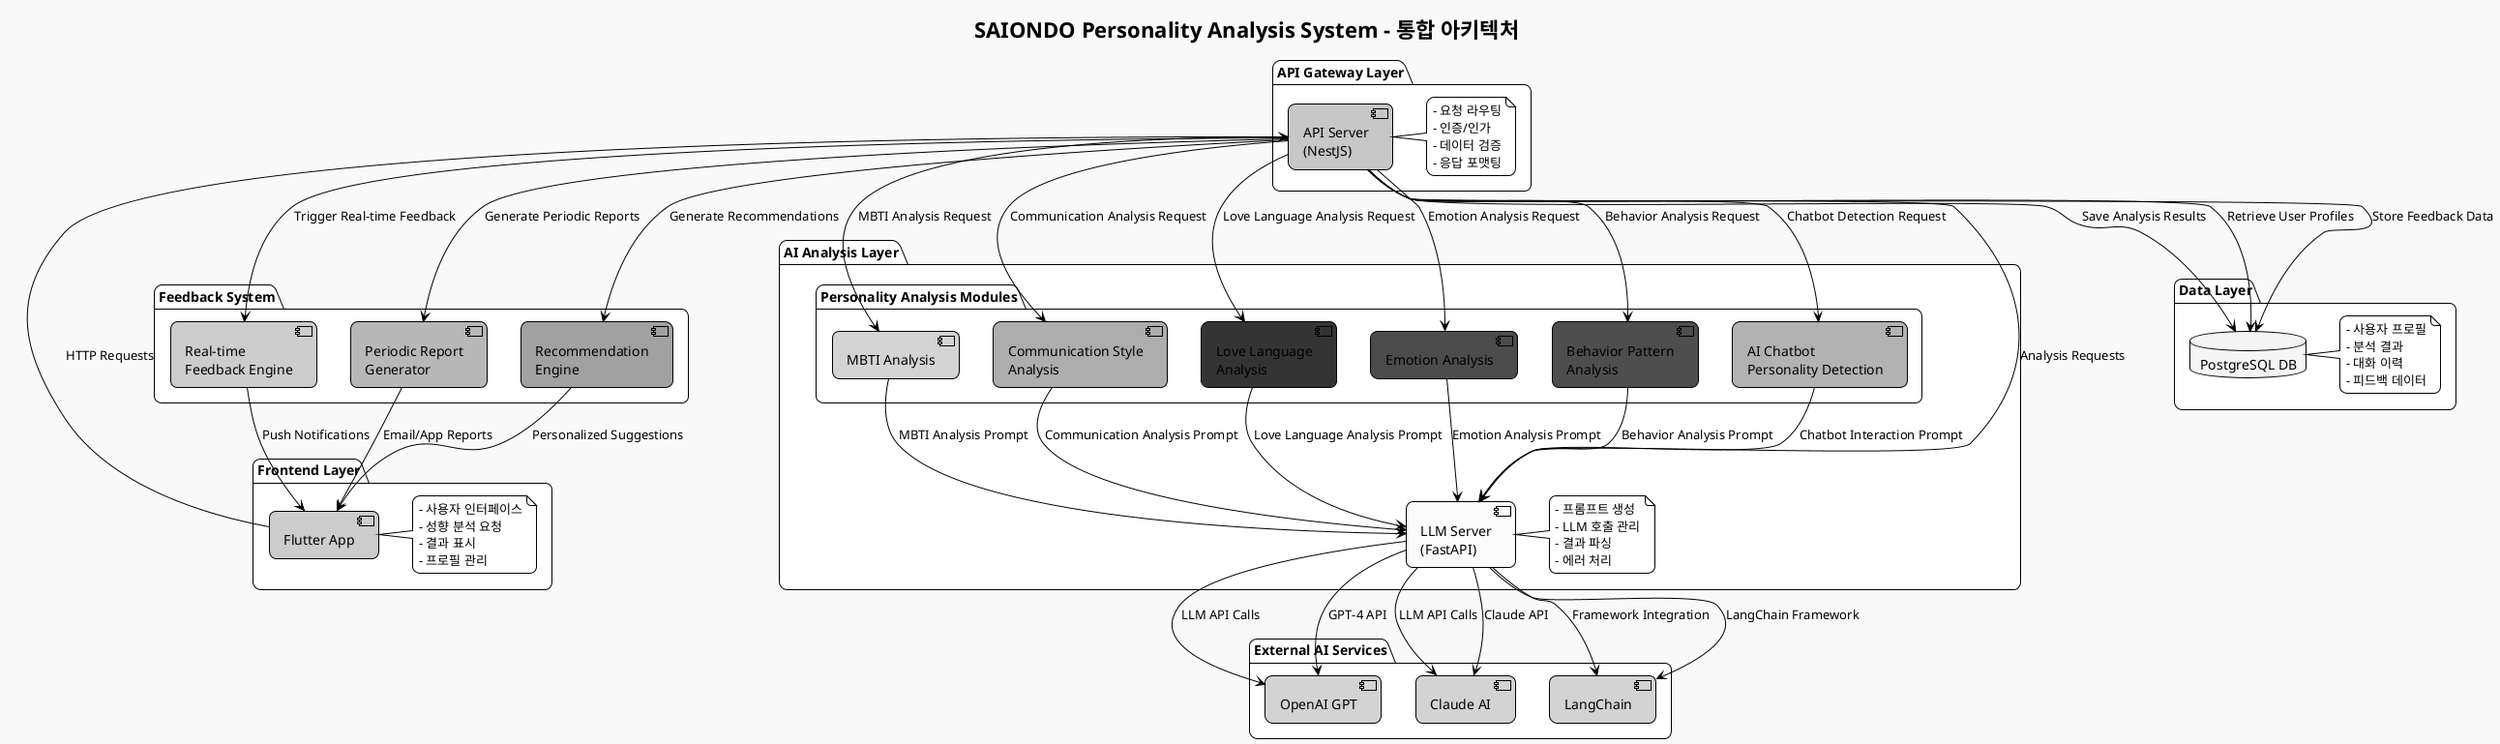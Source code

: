 @startuml SAIONDO Personality Analysis System Architecture
!theme plain
skinparam componentStyle uml2
skinparam shadowing false
skinparam roundcorner 15
skinparam monochrome true
skinparam backgroundColor #F9F9F9
skinparam ArrowColor Black
skinparam ArrowFontColor Black
skinparam defaultFontName "Nanum Gothic"

title SAIONDO Personality Analysis System - 통합 아키텍처

package "Frontend Layer" {
    [Flutter App] as Flutter #LightBlue
    note right of Flutter
        - 사용자 인터페이스
        - 성향 분석 요청
        - 결과 표시
        - 프로필 관리
    end note
}

package "API Gateway Layer" {
    [API Server\n(NestJS)] as API #LightGreen
    note right of API
        - 요청 라우팅
        - 인증/인가
        - 데이터 검증
        - 응답 포맷팅
    end note
}

package "AI Analysis Layer" {
    [LLM Server\n(FastAPI)] as LLM #LightYellow
    note right of LLM
        - 프롬프트 생성
        - LLM 호출 관리
        - 결과 파싱
        - 에러 처리
    end note

    package "Personality Analysis Modules" {
        [MBTI Analysis] as MBTI #Pink
        [Communication Style\nAnalysis] as Comm #Orange
        [Love Language\nAnalysis] as Love #Purple
        [Emotion Analysis] as Emotion #Red
        [Behavior Pattern\nAnalysis] as Behavior #Brown
        [AI Chatbot\nPersonality Detection] as Chatbot #Cyan
    }
}

package "External AI Services" {
    [OpenAI GPT] as OpenAI #LightGray
    [Claude AI] as Claude #LightGray
    [LangChain] as LangChain #LightGray
}

package "Data Layer" {
    database "PostgreSQL DB" as DB #LightCyan
    note right of DB
        - 사용자 프로필
        - 분석 결과
        - 대화 이력
        - 피드백 데이터
    end note
}

package "Feedback System" {
    [Real-time\nFeedback Engine] as RealTime #LightPink
    [Periodic Report\nGenerator] as Periodic #LightSalmon
    [Recommendation\nEngine] as Recommend #LightCoral
}

' Main data flow
Flutter --> API : HTTP Requests
API --> LLM : Analysis Requests
LLM --> OpenAI : LLM API Calls
LLM --> Claude : LLM API Calls
LLM --> LangChain : Framework Integration

' Personality analysis flow
API --> MBTI : MBTI Analysis Request
API --> Comm : Communication Analysis Request
API --> Love : Love Language Analysis Request
API --> Emotion : Emotion Analysis Request
API --> Behavior : Behavior Analysis Request
API --> Chatbot : Chatbot Detection Request

' Data persistence
API --> DB : Save Analysis Results
API --> DB : Retrieve User Profiles
API --> DB : Store Feedback Data

' Feedback system flow
API --> RealTime : Trigger Real-time Feedback
API --> Periodic : Generate Periodic Reports
API --> Recommend : Generate Recommendations

RealTime --> Flutter : Push Notifications
Periodic --> Flutter : Email/App Reports
Recommend --> Flutter : Personalized Suggestions

' Analysis modules to LLM
MBTI --> LLM : MBTI Analysis Prompt
Comm --> LLM : Communication Analysis Prompt
Love --> LLM : Love Language Analysis Prompt
Emotion --> LLM : Emotion Analysis Prompt
Behavior --> LLM : Behavior Analysis Prompt
Chatbot --> LLM : Chatbot Interaction Prompt

' External services integration
LLM --> OpenAI : GPT-4 API
LLM --> Claude : Claude API
LLM --> LangChain : LangChain Framework

@enduml
